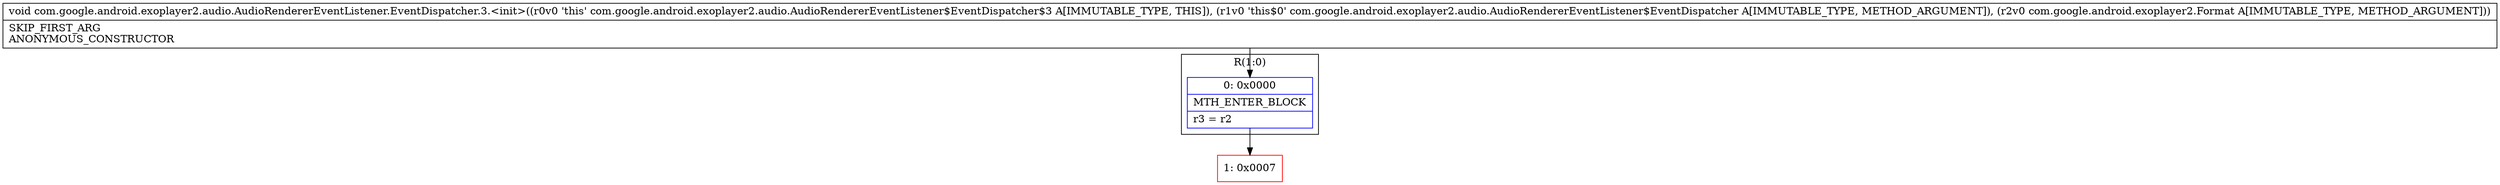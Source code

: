 digraph "CFG forcom.google.android.exoplayer2.audio.AudioRendererEventListener.EventDispatcher.3.\<init\>(Lcom\/google\/android\/exoplayer2\/audio\/AudioRendererEventListener$EventDispatcher;Lcom\/google\/android\/exoplayer2\/Format;)V" {
subgraph cluster_Region_673440818 {
label = "R(1:0)";
node [shape=record,color=blue];
Node_0 [shape=record,label="{0\:\ 0x0000|MTH_ENTER_BLOCK\l|r3 = r2\l}"];
}
Node_1 [shape=record,color=red,label="{1\:\ 0x0007}"];
MethodNode[shape=record,label="{void com.google.android.exoplayer2.audio.AudioRendererEventListener.EventDispatcher.3.\<init\>((r0v0 'this' com.google.android.exoplayer2.audio.AudioRendererEventListener$EventDispatcher$3 A[IMMUTABLE_TYPE, THIS]), (r1v0 'this$0' com.google.android.exoplayer2.audio.AudioRendererEventListener$EventDispatcher A[IMMUTABLE_TYPE, METHOD_ARGUMENT]), (r2v0 com.google.android.exoplayer2.Format A[IMMUTABLE_TYPE, METHOD_ARGUMENT]))  | SKIP_FIRST_ARG\lANONYMOUS_CONSTRUCTOR\l}"];
MethodNode -> Node_0;
Node_0 -> Node_1;
}

